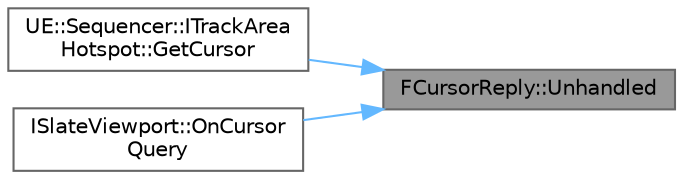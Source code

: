 digraph "FCursorReply::Unhandled"
{
 // INTERACTIVE_SVG=YES
 // LATEX_PDF_SIZE
  bgcolor="transparent";
  edge [fontname=Helvetica,fontsize=10,labelfontname=Helvetica,labelfontsize=10];
  node [fontname=Helvetica,fontsize=10,shape=box,height=0.2,width=0.4];
  rankdir="RL";
  Node1 [id="Node000001",label="FCursorReply::Unhandled",height=0.2,width=0.4,color="gray40", fillcolor="grey60", style="filled", fontcolor="black",tooltip="Makes a NULL response meaning no prefersce."];
  Node1 -> Node2 [id="edge1_Node000001_Node000002",dir="back",color="steelblue1",style="solid",tooltip=" "];
  Node2 [id="Node000002",label="UE::Sequencer::ITrackArea\lHotspot::GetCursor",height=0.2,width=0.4,color="grey40", fillcolor="white", style="filled",URL="$d0/d50/structUE_1_1Sequencer_1_1ITrackAreaHotspot.html#a83d7e8e9ad941d7d3ba91a6faa4f841e",tooltip=" "];
  Node1 -> Node3 [id="edge2_Node000001_Node000003",dir="back",color="steelblue1",style="solid",tooltip=" "];
  Node3 [id="Node000003",label="ISlateViewport::OnCursor\lQuery",height=0.2,width=0.4,color="grey40", fillcolor="white", style="filled",URL="$dd/d3d/classISlateViewport.html#a73dae03de7a55b1fe7c7188f7bb73a80",tooltip="Called when Slate needs to know what the mouse cursor should be."];
}
